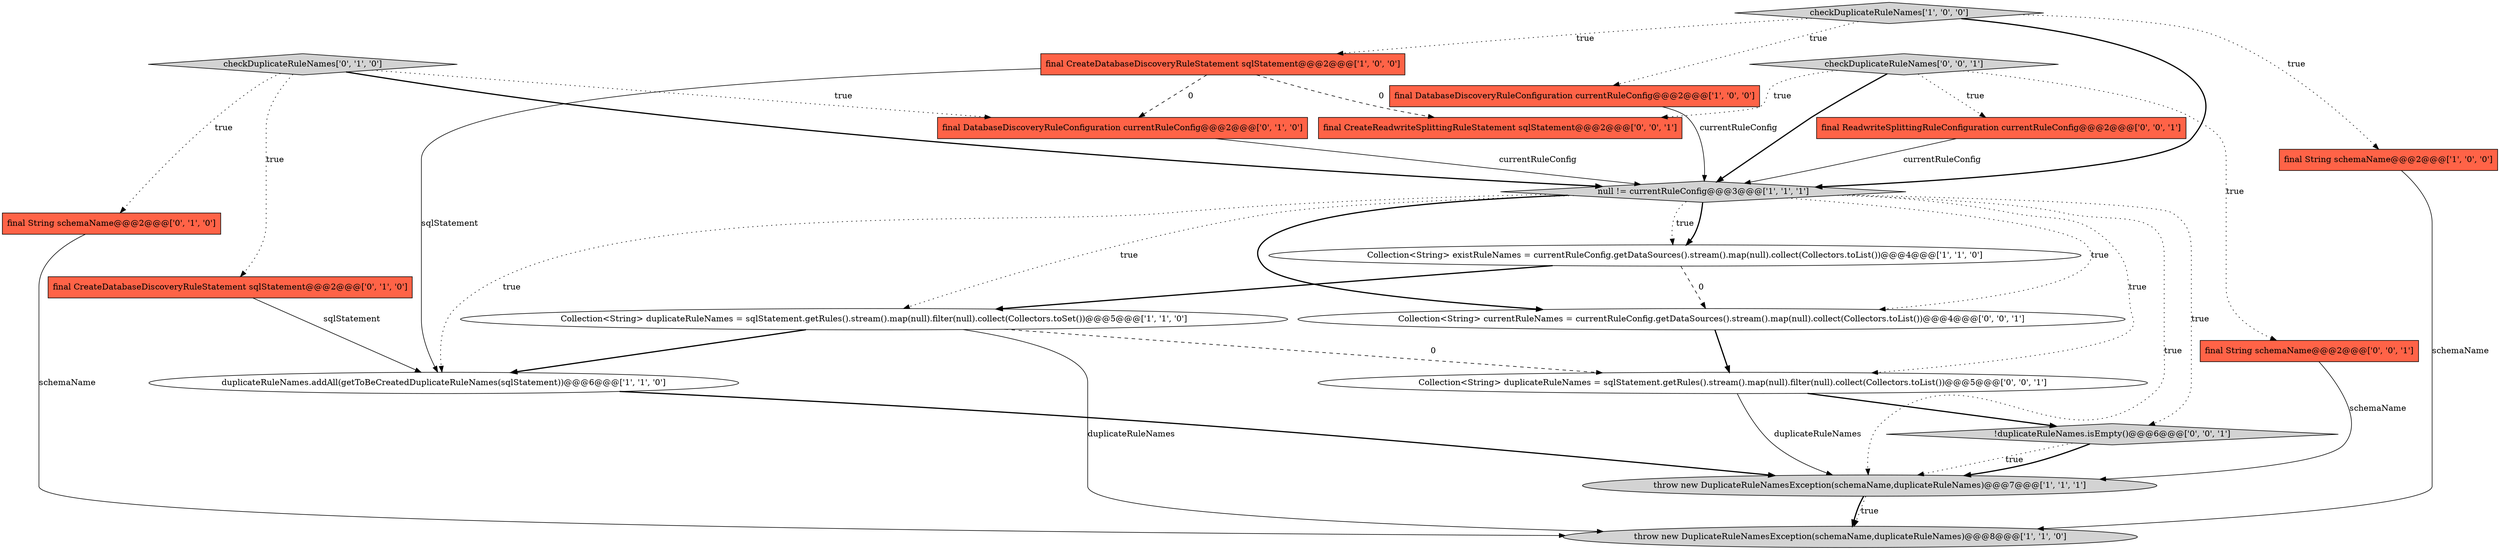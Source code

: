 digraph {
20 [style = filled, label = "checkDuplicateRuleNames['0', '0', '1']", fillcolor = lightgray, shape = diamond image = "AAA0AAABBB3BBB"];
1 [style = filled, label = "checkDuplicateRuleNames['1', '0', '0']", fillcolor = lightgray, shape = diamond image = "AAA0AAABBB1BBB"];
0 [style = filled, label = "null != currentRuleConfig@@@3@@@['1', '1', '1']", fillcolor = lightgray, shape = diamond image = "AAA0AAABBB1BBB"];
10 [style = filled, label = "checkDuplicateRuleNames['0', '1', '0']", fillcolor = lightgray, shape = diamond image = "AAA0AAABBB2BBB"];
7 [style = filled, label = "duplicateRuleNames.addAll(getToBeCreatedDuplicateRuleNames(sqlStatement))@@@6@@@['1', '1', '0']", fillcolor = white, shape = ellipse image = "AAA0AAABBB1BBB"];
4 [style = filled, label = "final DatabaseDiscoveryRuleConfiguration currentRuleConfig@@@2@@@['1', '0', '0']", fillcolor = tomato, shape = box image = "AAA0AAABBB1BBB"];
2 [style = filled, label = "throw new DuplicateRuleNamesException(schemaName,duplicateRuleNames)@@@7@@@['1', '1', '1']", fillcolor = lightgray, shape = ellipse image = "AAA0AAABBB1BBB"];
19 [style = filled, label = "Collection<String> currentRuleNames = currentRuleConfig.getDataSources().stream().map(null).collect(Collectors.toList())@@@4@@@['0', '0', '1']", fillcolor = white, shape = ellipse image = "AAA0AAABBB3BBB"];
5 [style = filled, label = "Collection<String> existRuleNames = currentRuleConfig.getDataSources().stream().map(null).collect(Collectors.toList())@@@4@@@['1', '1', '0']", fillcolor = white, shape = ellipse image = "AAA0AAABBB1BBB"];
12 [style = filled, label = "final String schemaName@@@2@@@['0', '1', '0']", fillcolor = tomato, shape = box image = "AAA0AAABBB2BBB"];
8 [style = filled, label = "final String schemaName@@@2@@@['1', '0', '0']", fillcolor = tomato, shape = box image = "AAA0AAABBB1BBB"];
6 [style = filled, label = "Collection<String> duplicateRuleNames = sqlStatement.getRules().stream().map(null).filter(null).collect(Collectors.toSet())@@@5@@@['1', '1', '0']", fillcolor = white, shape = ellipse image = "AAA0AAABBB1BBB"];
11 [style = filled, label = "final CreateDatabaseDiscoveryRuleStatement sqlStatement@@@2@@@['0', '1', '0']", fillcolor = tomato, shape = box image = "AAA0AAABBB2BBB"];
14 [style = filled, label = "!duplicateRuleNames.isEmpty()@@@6@@@['0', '0', '1']", fillcolor = lightgray, shape = diamond image = "AAA0AAABBB3BBB"];
17 [style = filled, label = "final String schemaName@@@2@@@['0', '0', '1']", fillcolor = tomato, shape = box image = "AAA0AAABBB3BBB"];
13 [style = filled, label = "final DatabaseDiscoveryRuleConfiguration currentRuleConfig@@@2@@@['0', '1', '0']", fillcolor = tomato, shape = box image = "AAA1AAABBB2BBB"];
9 [style = filled, label = "final CreateDatabaseDiscoveryRuleStatement sqlStatement@@@2@@@['1', '0', '0']", fillcolor = tomato, shape = box image = "AAA1AAABBB1BBB"];
3 [style = filled, label = "throw new DuplicateRuleNamesException(schemaName,duplicateRuleNames)@@@8@@@['1', '1', '0']", fillcolor = lightgray, shape = ellipse image = "AAA0AAABBB1BBB"];
16 [style = filled, label = "Collection<String> duplicateRuleNames = sqlStatement.getRules().stream().map(null).filter(null).collect(Collectors.toList())@@@5@@@['0', '0', '1']", fillcolor = white, shape = ellipse image = "AAA0AAABBB3BBB"];
15 [style = filled, label = "final ReadwriteSplittingRuleConfiguration currentRuleConfig@@@2@@@['0', '0', '1']", fillcolor = tomato, shape = box image = "AAA0AAABBB3BBB"];
18 [style = filled, label = "final CreateReadwriteSplittingRuleStatement sqlStatement@@@2@@@['0', '0', '1']", fillcolor = tomato, shape = box image = "AAA0AAABBB3BBB"];
2->3 [style = dotted, label="true"];
14->2 [style = dotted, label="true"];
4->0 [style = solid, label="currentRuleConfig"];
10->12 [style = dotted, label="true"];
15->0 [style = solid, label="currentRuleConfig"];
0->5 [style = dotted, label="true"];
0->19 [style = bold, label=""];
0->19 [style = dotted, label="true"];
20->17 [style = dotted, label="true"];
9->18 [style = dashed, label="0"];
2->3 [style = bold, label=""];
20->0 [style = bold, label=""];
20->15 [style = dotted, label="true"];
8->3 [style = solid, label="schemaName"];
1->4 [style = dotted, label="true"];
1->0 [style = bold, label=""];
6->3 [style = solid, label="duplicateRuleNames"];
0->6 [style = dotted, label="true"];
19->16 [style = bold, label=""];
6->16 [style = dashed, label="0"];
13->0 [style = solid, label="currentRuleConfig"];
5->6 [style = bold, label=""];
10->13 [style = dotted, label="true"];
10->11 [style = dotted, label="true"];
7->2 [style = bold, label=""];
1->9 [style = dotted, label="true"];
10->0 [style = bold, label=""];
9->13 [style = dashed, label="0"];
1->8 [style = dotted, label="true"];
20->18 [style = dotted, label="true"];
12->3 [style = solid, label="schemaName"];
16->14 [style = bold, label=""];
0->14 [style = dotted, label="true"];
14->2 [style = bold, label=""];
0->16 [style = dotted, label="true"];
0->2 [style = dotted, label="true"];
11->7 [style = solid, label="sqlStatement"];
6->7 [style = bold, label=""];
17->2 [style = solid, label="schemaName"];
5->19 [style = dashed, label="0"];
16->2 [style = solid, label="duplicateRuleNames"];
9->7 [style = solid, label="sqlStatement"];
0->7 [style = dotted, label="true"];
0->5 [style = bold, label=""];
}
